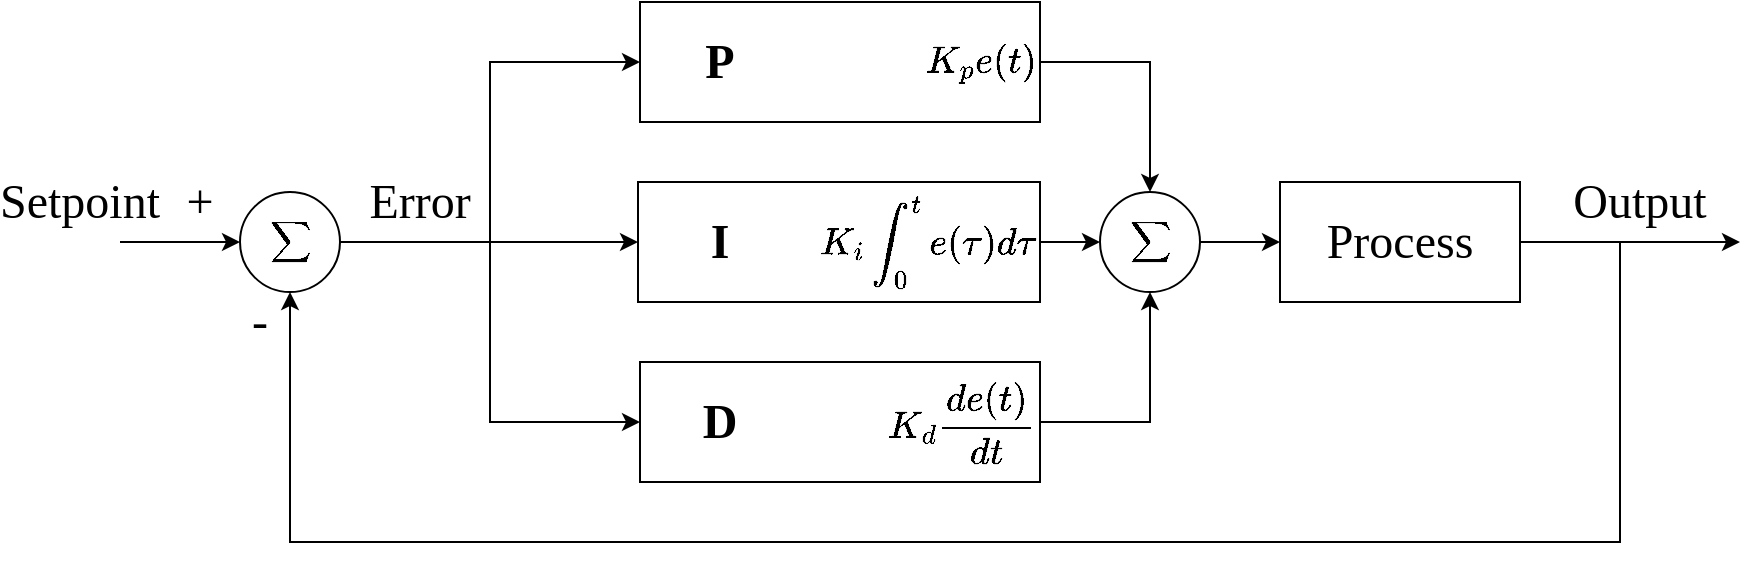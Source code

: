 <mxfile version="13.7.9" type="device"><diagram id="YzVIMKqjEpFSawH4Lh2e" name="第 1 页"><mxGraphModel dx="1913" dy="966" grid="1" gridSize="10" guides="1" tooltips="1" connect="1" arrows="1" fold="1" page="1" pageScale="1" pageWidth="827" pageHeight="1169" math="1" shadow="0"><root><mxCell id="0"/><mxCell id="1" parent="0"/><mxCell id="Ttqr4Kw-rizW613tR4WE-5" style="edgeStyle=orthogonalEdgeStyle;rounded=0;orthogonalLoop=1;jettySize=auto;html=1;exitX=1;exitY=0.5;exitDx=0;exitDy=0;entryX=0.5;entryY=0;entryDx=0;entryDy=0;" edge="1" parent="1" source="Ttqr4Kw-rizW613tR4WE-1" target="Ttqr4Kw-rizW613tR4WE-4"><mxGeometry relative="1" as="geometry"/></mxCell><mxCell id="Ttqr4Kw-rizW613tR4WE-1" value="$$K_p e(t)$$" style="rounded=0;whiteSpace=wrap;html=1;align=right;fontSize=16;" vertex="1" parent="1"><mxGeometry x="210" y="180" width="200" height="60" as="geometry"/></mxCell><mxCell id="Ttqr4Kw-rizW613tR4WE-6" style="edgeStyle=orthogonalEdgeStyle;rounded=0;orthogonalLoop=1;jettySize=auto;html=1;exitX=1;exitY=0.5;exitDx=0;exitDy=0;entryX=0;entryY=0.5;entryDx=0;entryDy=0;" edge="1" parent="1" source="Ttqr4Kw-rizW613tR4WE-2" target="Ttqr4Kw-rizW613tR4WE-4"><mxGeometry relative="1" as="geometry"/></mxCell><mxCell id="Ttqr4Kw-rizW613tR4WE-2" value="$$K_i \int_0^te(\tau)d \tau$$" style="rounded=0;whiteSpace=wrap;html=1;align=right;fontSize=16;" vertex="1" parent="1"><mxGeometry x="209" y="270" width="201" height="60" as="geometry"/></mxCell><mxCell id="Ttqr4Kw-rizW613tR4WE-7" style="edgeStyle=orthogonalEdgeStyle;rounded=0;orthogonalLoop=1;jettySize=auto;html=1;exitX=1;exitY=0.5;exitDx=0;exitDy=0;entryX=0.5;entryY=1;entryDx=0;entryDy=0;" edge="1" parent="1" source="Ttqr4Kw-rizW613tR4WE-3" target="Ttqr4Kw-rizW613tR4WE-4"><mxGeometry relative="1" as="geometry"/></mxCell><mxCell id="Ttqr4Kw-rizW613tR4WE-3" value="$$K_d \frac{d e(t)}{dt}$$" style="rounded=0;whiteSpace=wrap;html=1;align=right;fontSize=16;" vertex="1" parent="1"><mxGeometry x="210" y="360" width="200" height="60" as="geometry"/></mxCell><mxCell id="Ttqr4Kw-rizW613tR4WE-9" style="edgeStyle=orthogonalEdgeStyle;rounded=0;orthogonalLoop=1;jettySize=auto;html=1;exitX=1;exitY=0.5;exitDx=0;exitDy=0;entryX=0;entryY=0.5;entryDx=0;entryDy=0;" edge="1" parent="1" source="Ttqr4Kw-rizW613tR4WE-4" target="Ttqr4Kw-rizW613tR4WE-8"><mxGeometry relative="1" as="geometry"/></mxCell><mxCell id="Ttqr4Kw-rizW613tR4WE-4" value="$$\sum$$" style="ellipse;whiteSpace=wrap;html=1;aspect=fixed;" vertex="1" parent="1"><mxGeometry x="440" y="275" width="50" height="50" as="geometry"/></mxCell><mxCell id="Ttqr4Kw-rizW613tR4WE-23" style="edgeStyle=orthogonalEdgeStyle;rounded=0;orthogonalLoop=1;jettySize=auto;html=1;exitX=1;exitY=0.5;exitDx=0;exitDy=0;startArrow=none;startFill=0;endArrow=classic;endFill=1;fontFamily=Times New Roman;fontSize=24;entryX=0.5;entryY=1;entryDx=0;entryDy=0;" edge="1" parent="1" source="Ttqr4Kw-rizW613tR4WE-8" target="Ttqr4Kw-rizW613tR4WE-10"><mxGeometry relative="1" as="geometry"><mxPoint x="110" y="570" as="targetPoint"/><Array as="points"><mxPoint x="700" y="300"/><mxPoint x="700" y="450"/><mxPoint x="35" y="450"/></Array></mxGeometry></mxCell><mxCell id="Ttqr4Kw-rizW613tR4WE-24" style="edgeStyle=orthogonalEdgeStyle;rounded=0;orthogonalLoop=1;jettySize=auto;html=1;exitX=1;exitY=0.5;exitDx=0;exitDy=0;startArrow=none;startFill=0;endArrow=classic;endFill=1;fontFamily=Times New Roman;fontSize=24;" edge="1" parent="1" source="Ttqr4Kw-rizW613tR4WE-8"><mxGeometry relative="1" as="geometry"><mxPoint x="760" y="300" as="targetPoint"/></mxGeometry></mxCell><mxCell id="Ttqr4Kw-rizW613tR4WE-8" value="Process" style="rounded=0;whiteSpace=wrap;html=1;fontSize=24;fontFamily=Times New Roman;" vertex="1" parent="1"><mxGeometry x="530" y="270" width="120" height="60" as="geometry"/></mxCell><mxCell id="Ttqr4Kw-rizW613tR4WE-11" style="edgeStyle=orthogonalEdgeStyle;rounded=0;orthogonalLoop=1;jettySize=auto;html=1;exitX=1;exitY=0.5;exitDx=0;exitDy=0;entryX=0;entryY=0.5;entryDx=0;entryDy=0;" edge="1" parent="1" source="Ttqr4Kw-rizW613tR4WE-10" target="Ttqr4Kw-rizW613tR4WE-2"><mxGeometry relative="1" as="geometry"/></mxCell><mxCell id="Ttqr4Kw-rizW613tR4WE-12" style="edgeStyle=orthogonalEdgeStyle;rounded=0;orthogonalLoop=1;jettySize=auto;html=1;exitX=1;exitY=0.5;exitDx=0;exitDy=0;entryX=0;entryY=0.5;entryDx=0;entryDy=0;" edge="1" parent="1" source="Ttqr4Kw-rizW613tR4WE-10" target="Ttqr4Kw-rizW613tR4WE-1"><mxGeometry relative="1" as="geometry"><mxPoint x="180" y="240" as="targetPoint"/></mxGeometry></mxCell><mxCell id="Ttqr4Kw-rizW613tR4WE-13" style="edgeStyle=orthogonalEdgeStyle;rounded=0;orthogonalLoop=1;jettySize=auto;html=1;exitX=1;exitY=0.5;exitDx=0;exitDy=0;entryX=0;entryY=0.5;entryDx=0;entryDy=0;" edge="1" parent="1" source="Ttqr4Kw-rizW613tR4WE-10" target="Ttqr4Kw-rizW613tR4WE-3"><mxGeometry relative="1" as="geometry"/></mxCell><mxCell id="Ttqr4Kw-rizW613tR4WE-14" style="edgeStyle=orthogonalEdgeStyle;rounded=0;orthogonalLoop=1;jettySize=auto;html=1;exitX=0;exitY=0.5;exitDx=0;exitDy=0;startArrow=classic;startFill=1;endArrow=none;endFill=0;" edge="1" parent="1" source="Ttqr4Kw-rizW613tR4WE-10"><mxGeometry relative="1" as="geometry"><mxPoint x="-50" y="300" as="targetPoint"/></mxGeometry></mxCell><mxCell id="Ttqr4Kw-rizW613tR4WE-10" value="$$\sum$$" style="ellipse;whiteSpace=wrap;html=1;aspect=fixed;" vertex="1" parent="1"><mxGeometry x="10" y="275" width="50" height="50" as="geometry"/></mxCell><mxCell id="Ttqr4Kw-rizW613tR4WE-15" value="P" style="text;html=1;strokeColor=none;fillColor=none;align=center;verticalAlign=middle;whiteSpace=wrap;rounded=0;fontStyle=1;fontSize=24;fontFamily=Times New Roman;" vertex="1" parent="1"><mxGeometry x="230" y="200" width="40" height="20" as="geometry"/></mxCell><mxCell id="Ttqr4Kw-rizW613tR4WE-16" value="I" style="text;html=1;strokeColor=none;fillColor=none;align=center;verticalAlign=middle;whiteSpace=wrap;rounded=0;fontStyle=1;fontSize=24;fontFamily=Times New Roman;" vertex="1" parent="1"><mxGeometry x="230" y="290" width="40" height="20" as="geometry"/></mxCell><mxCell id="Ttqr4Kw-rizW613tR4WE-17" value="D" style="text;html=1;strokeColor=none;fillColor=none;align=center;verticalAlign=middle;whiteSpace=wrap;rounded=0;fontStyle=1;fontSize=24;fontFamily=Times New Roman;" vertex="1" parent="1"><mxGeometry x="230" y="380" width="40" height="20" as="geometry"/></mxCell><mxCell id="Ttqr4Kw-rizW613tR4WE-18" value="+" style="text;html=1;strokeColor=none;fillColor=none;align=center;verticalAlign=middle;whiteSpace=wrap;rounded=0;fontFamily=Times New Roman;fontSize=24;" vertex="1" parent="1"><mxGeometry x="-30" y="270" width="40" height="20" as="geometry"/></mxCell><mxCell id="Ttqr4Kw-rizW613tR4WE-19" value="-" style="text;html=1;strokeColor=none;fillColor=none;align=center;verticalAlign=middle;whiteSpace=wrap;rounded=0;fontFamily=Times New Roman;fontSize=24;" vertex="1" parent="1"><mxGeometry y="330" width="40" height="20" as="geometry"/></mxCell><mxCell id="Ttqr4Kw-rizW613tR4WE-25" value="Output" style="text;html=1;strokeColor=none;fillColor=none;align=center;verticalAlign=middle;whiteSpace=wrap;rounded=0;fontFamily=Times New Roman;fontSize=24;" vertex="1" parent="1"><mxGeometry x="690" y="270" width="40" height="20" as="geometry"/></mxCell><mxCell id="Ttqr4Kw-rizW613tR4WE-26" value="Error" style="text;html=1;strokeColor=none;fillColor=none;align=center;verticalAlign=middle;whiteSpace=wrap;rounded=0;fontFamily=Times New Roman;fontSize=24;" vertex="1" parent="1"><mxGeometry x="80" y="270" width="40" height="20" as="geometry"/></mxCell><mxCell id="Ttqr4Kw-rizW613tR4WE-27" value="Setpoint" style="text;html=1;strokeColor=none;fillColor=none;align=center;verticalAlign=middle;whiteSpace=wrap;rounded=0;fontFamily=Times New Roman;fontSize=24;" vertex="1" parent="1"><mxGeometry x="-90" y="270" width="40" height="20" as="geometry"/></mxCell></root></mxGraphModel></diagram></mxfile>